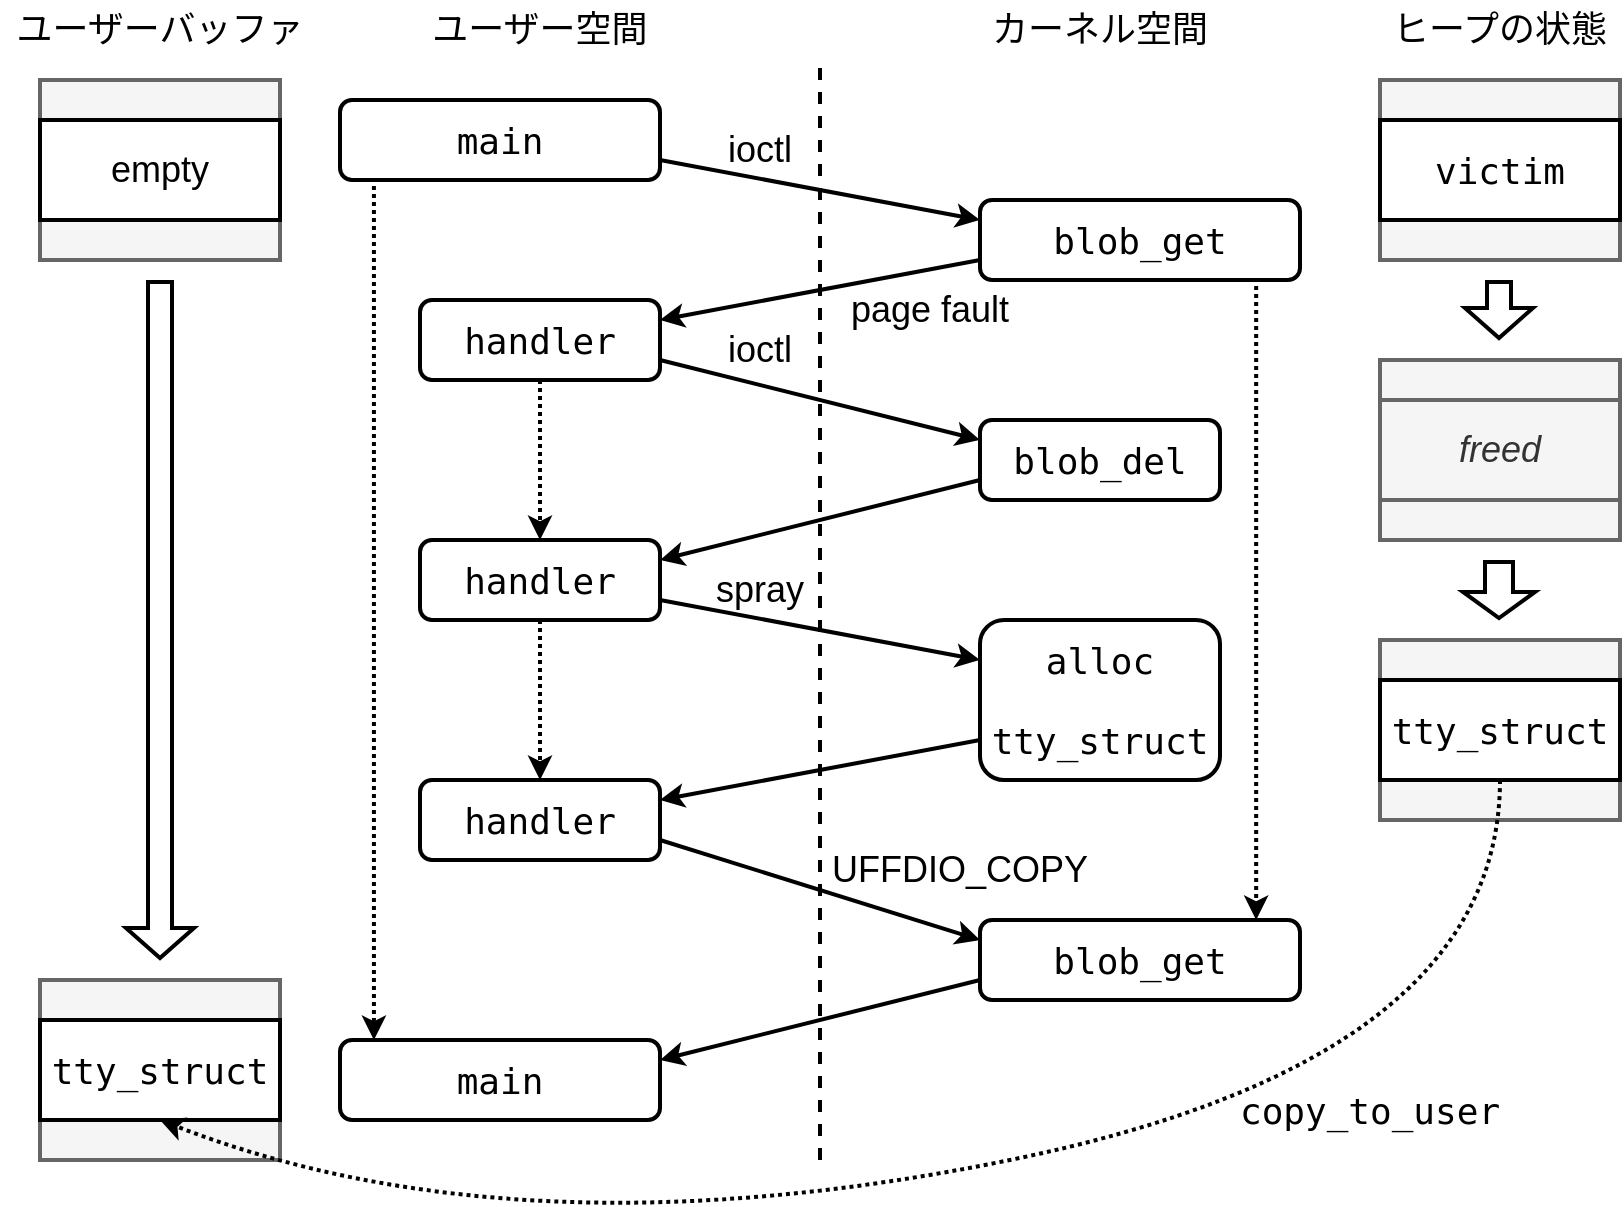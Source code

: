 <mxfile version="18.0.8" type="device"><diagram id="vlTAyFrHiaPpil7HgZJg" name="Page-1"><mxGraphModel dx="1124" dy="626" grid="1" gridSize="10" guides="1" tooltips="1" connect="1" arrows="1" fold="1" page="1" pageScale="1" pageWidth="827" pageHeight="1169" math="0" shadow="0"><root><mxCell id="0"/><mxCell id="1" parent="0"/><mxCell id="1UUKU0pdl8A_epQ9mj9Z-1" value="" style="endArrow=none;dashed=1;html=1;rounded=0;strokeWidth=2;" edge="1" parent="1"><mxGeometry width="50" height="50" relative="1" as="geometry"><mxPoint x="410" y="620" as="sourcePoint"/><mxPoint x="410" y="70" as="targetPoint"/></mxGeometry></mxCell><mxCell id="1UUKU0pdl8A_epQ9mj9Z-2" value="&lt;font style=&quot;font-size: 18px;&quot;&gt;ユーザー空間&lt;br&gt;&lt;/font&gt;" style="text;html=1;strokeColor=none;fillColor=none;align=center;verticalAlign=middle;whiteSpace=wrap;rounded=0;" vertex="1" parent="1"><mxGeometry x="210" y="40" width="120" height="30" as="geometry"/></mxCell><mxCell id="1UUKU0pdl8A_epQ9mj9Z-3" value="&lt;font style=&quot;font-size: 18px;&quot;&gt;カーネル空間&lt;br&gt;&lt;/font&gt;" style="text;html=1;strokeColor=none;fillColor=none;align=center;verticalAlign=middle;whiteSpace=wrap;rounded=0;" vertex="1" parent="1"><mxGeometry x="490" y="40" width="120" height="30" as="geometry"/></mxCell><mxCell id="1UUKU0pdl8A_epQ9mj9Z-5" value="&lt;pre&gt;main&lt;/pre&gt;" style="rounded=1;whiteSpace=wrap;html=1;fontSize=18;strokeWidth=2;" vertex="1" parent="1"><mxGeometry x="170" y="90" width="160" height="40" as="geometry"/></mxCell><mxCell id="1UUKU0pdl8A_epQ9mj9Z-6" value="&lt;pre&gt;blob_get&lt;/pre&gt;" style="rounded=1;whiteSpace=wrap;html=1;fontSize=18;strokeWidth=2;" vertex="1" parent="1"><mxGeometry x="490" y="140" width="160" height="40" as="geometry"/></mxCell><mxCell id="1UUKU0pdl8A_epQ9mj9Z-18" style="edgeStyle=orthogonalEdgeStyle;rounded=0;orthogonalLoop=1;jettySize=auto;html=1;exitX=0.5;exitY=1;exitDx=0;exitDy=0;entryX=0.5;entryY=0;entryDx=0;entryDy=0;fontSize=18;strokeWidth=2;dashed=1;dashPattern=1 1;" edge="1" parent="1" source="1UUKU0pdl8A_epQ9mj9Z-7" target="1UUKU0pdl8A_epQ9mj9Z-16"><mxGeometry relative="1" as="geometry"/></mxCell><mxCell id="1UUKU0pdl8A_epQ9mj9Z-7" value="&lt;pre&gt;handler&lt;/pre&gt;" style="rounded=1;whiteSpace=wrap;html=1;fontSize=18;strokeWidth=2;" vertex="1" parent="1"><mxGeometry x="210" y="190" width="120" height="40" as="geometry"/></mxCell><mxCell id="1UUKU0pdl8A_epQ9mj9Z-9" value="" style="endArrow=classic;html=1;rounded=0;fontSize=18;strokeWidth=2;exitX=1;exitY=0.75;exitDx=0;exitDy=0;entryX=0;entryY=0.25;entryDx=0;entryDy=0;" edge="1" parent="1" source="1UUKU0pdl8A_epQ9mj9Z-5" target="1UUKU0pdl8A_epQ9mj9Z-6"><mxGeometry width="50" height="50" relative="1" as="geometry"><mxPoint x="400" y="340" as="sourcePoint"/><mxPoint x="450" y="290" as="targetPoint"/></mxGeometry></mxCell><mxCell id="1UUKU0pdl8A_epQ9mj9Z-10" value="" style="endArrow=classic;html=1;rounded=0;fontSize=18;strokeWidth=2;exitX=0;exitY=0.75;exitDx=0;exitDy=0;entryX=1;entryY=0.25;entryDx=0;entryDy=0;" edge="1" parent="1" source="1UUKU0pdl8A_epQ9mj9Z-6" target="1UUKU0pdl8A_epQ9mj9Z-7"><mxGeometry width="50" height="50" relative="1" as="geometry"><mxPoint x="340" y="130" as="sourcePoint"/><mxPoint x="500" y="160" as="targetPoint"/></mxGeometry></mxCell><mxCell id="1UUKU0pdl8A_epQ9mj9Z-11" value="ioctl" style="text;html=1;strokeColor=none;fillColor=none;align=center;verticalAlign=middle;whiteSpace=wrap;rounded=0;fontSize=18;" vertex="1" parent="1"><mxGeometry x="350" y="100" width="60" height="30" as="geometry"/></mxCell><mxCell id="1UUKU0pdl8A_epQ9mj9Z-12" value="page fault" style="text;html=1;strokeColor=none;fillColor=none;align=center;verticalAlign=middle;whiteSpace=wrap;rounded=0;fontSize=18;" vertex="1" parent="1"><mxGeometry x="410" y="180" width="110" height="30" as="geometry"/></mxCell><mxCell id="1UUKU0pdl8A_epQ9mj9Z-13" value="&lt;pre&gt;blob_del&lt;/pre&gt;" style="rounded=1;whiteSpace=wrap;html=1;fontSize=18;strokeWidth=2;" vertex="1" parent="1"><mxGeometry x="490" y="250" width="120" height="40" as="geometry"/></mxCell><mxCell id="1UUKU0pdl8A_epQ9mj9Z-14" value="" style="endArrow=classic;html=1;rounded=0;fontSize=18;strokeWidth=2;exitX=1;exitY=0.75;exitDx=0;exitDy=0;entryX=0;entryY=0.25;entryDx=0;entryDy=0;" edge="1" parent="1" source="1UUKU0pdl8A_epQ9mj9Z-7" target="1UUKU0pdl8A_epQ9mj9Z-13"><mxGeometry width="50" height="50" relative="1" as="geometry"><mxPoint x="340" y="130" as="sourcePoint"/><mxPoint x="500" y="160" as="targetPoint"/></mxGeometry></mxCell><mxCell id="1UUKU0pdl8A_epQ9mj9Z-15" value="ioctl" style="text;html=1;strokeColor=none;fillColor=none;align=center;verticalAlign=middle;whiteSpace=wrap;rounded=0;fontSize=18;" vertex="1" parent="1"><mxGeometry x="350" y="200" width="60" height="30" as="geometry"/></mxCell><mxCell id="1UUKU0pdl8A_epQ9mj9Z-16" value="&lt;pre&gt;handler&lt;/pre&gt;" style="rounded=1;whiteSpace=wrap;html=1;fontSize=18;strokeWidth=2;" vertex="1" parent="1"><mxGeometry x="210" y="310" width="120" height="40" as="geometry"/></mxCell><mxCell id="1UUKU0pdl8A_epQ9mj9Z-17" value="" style="endArrow=classic;html=1;rounded=0;fontSize=18;strokeWidth=2;exitX=0;exitY=0.75;exitDx=0;exitDy=0;entryX=1;entryY=0.25;entryDx=0;entryDy=0;" edge="1" parent="1" source="1UUKU0pdl8A_epQ9mj9Z-13" target="1UUKU0pdl8A_epQ9mj9Z-16"><mxGeometry width="50" height="50" relative="1" as="geometry"><mxPoint x="344" y="340" as="sourcePoint"/><mxPoint x="504" y="380" as="targetPoint"/></mxGeometry></mxCell><mxCell id="1UUKU0pdl8A_epQ9mj9Z-19" value="&lt;div&gt;&lt;pre&gt;alloc&lt;/pre&gt;&lt;pre&gt;tty_struct&lt;/pre&gt;&lt;/div&gt;" style="rounded=1;whiteSpace=wrap;html=1;fontSize=18;strokeWidth=2;" vertex="1" parent="1"><mxGeometry x="490" y="350" width="120" height="80" as="geometry"/></mxCell><mxCell id="1UUKU0pdl8A_epQ9mj9Z-20" value="" style="endArrow=classic;html=1;rounded=0;fontSize=18;strokeWidth=2;exitX=1;exitY=0.75;exitDx=0;exitDy=0;entryX=0;entryY=0.25;entryDx=0;entryDy=0;" edge="1" parent="1" source="1UUKU0pdl8A_epQ9mj9Z-16" target="1UUKU0pdl8A_epQ9mj9Z-19"><mxGeometry width="50" height="50" relative="1" as="geometry"><mxPoint x="340" y="230" as="sourcePoint"/><mxPoint x="500" y="270" as="targetPoint"/></mxGeometry></mxCell><mxCell id="1UUKU0pdl8A_epQ9mj9Z-22" value="spray" style="text;html=1;strokeColor=none;fillColor=none;align=center;verticalAlign=middle;whiteSpace=wrap;rounded=0;fontSize=18;" vertex="1" parent="1"><mxGeometry x="350" y="320" width="60" height="30" as="geometry"/></mxCell><mxCell id="1UUKU0pdl8A_epQ9mj9Z-23" value="&lt;pre&gt;handler&lt;/pre&gt;" style="rounded=1;whiteSpace=wrap;html=1;fontSize=18;strokeWidth=2;" vertex="1" parent="1"><mxGeometry x="210" y="430" width="120" height="40" as="geometry"/></mxCell><mxCell id="1UUKU0pdl8A_epQ9mj9Z-24" style="edgeStyle=orthogonalEdgeStyle;rounded=0;orthogonalLoop=1;jettySize=auto;html=1;exitX=0.5;exitY=1;exitDx=0;exitDy=0;dashed=1;dashPattern=1 1;fontSize=18;strokeWidth=2;" edge="1" parent="1" source="1UUKU0pdl8A_epQ9mj9Z-19"><mxGeometry relative="1" as="geometry"><mxPoint x="550" y="430" as="targetPoint"/></mxGeometry></mxCell><mxCell id="1UUKU0pdl8A_epQ9mj9Z-26" value="" style="endArrow=classic;html=1;rounded=0;fontSize=18;strokeWidth=2;exitX=0;exitY=0.75;exitDx=0;exitDy=0;entryX=1;entryY=0.25;entryDx=0;entryDy=0;" edge="1" parent="1" source="1UUKU0pdl8A_epQ9mj9Z-19" target="1UUKU0pdl8A_epQ9mj9Z-23"><mxGeometry width="50" height="50" relative="1" as="geometry"><mxPoint x="340" y="350" as="sourcePoint"/><mxPoint x="500" y="380" as="targetPoint"/></mxGeometry></mxCell><mxCell id="1UUKU0pdl8A_epQ9mj9Z-27" value="&lt;pre&gt;blob_get&lt;/pre&gt;" style="rounded=1;whiteSpace=wrap;html=1;fontSize=18;strokeWidth=2;" vertex="1" parent="1"><mxGeometry x="490" y="500" width="160" height="40" as="geometry"/></mxCell><mxCell id="1UUKU0pdl8A_epQ9mj9Z-28" value="" style="endArrow=classic;html=1;rounded=0;fontSize=18;strokeWidth=2;entryX=0;entryY=0.25;entryDx=0;entryDy=0;exitX=1;exitY=0.75;exitDx=0;exitDy=0;" edge="1" parent="1" source="1UUKU0pdl8A_epQ9mj9Z-23" target="1UUKU0pdl8A_epQ9mj9Z-27"><mxGeometry width="50" height="50" relative="1" as="geometry"><mxPoint x="430" y="520" as="sourcePoint"/><mxPoint x="370" y="480" as="targetPoint"/></mxGeometry></mxCell><mxCell id="1UUKU0pdl8A_epQ9mj9Z-29" style="edgeStyle=orthogonalEdgeStyle;rounded=0;orthogonalLoop=1;jettySize=auto;html=1;entryX=0.863;entryY=0;entryDx=0;entryDy=0;fontSize=18;strokeWidth=2;dashed=1;dashPattern=1 1;exitX=0.863;exitY=0.975;exitDx=0;exitDy=0;exitPerimeter=0;entryPerimeter=0;" edge="1" parent="1" source="1UUKU0pdl8A_epQ9mj9Z-6" target="1UUKU0pdl8A_epQ9mj9Z-27"><mxGeometry relative="1" as="geometry"><mxPoint x="640" y="310" as="sourcePoint"/><mxPoint x="280" y="320" as="targetPoint"/></mxGeometry></mxCell><mxCell id="1UUKU0pdl8A_epQ9mj9Z-30" value="" style="rounded=0;whiteSpace=wrap;html=1;fontSize=18;strokeWidth=2;fillColor=#f5f5f5;fontColor=#333333;strokeColor=#666666;" vertex="1" parent="1"><mxGeometry x="690" y="80" width="120" height="90" as="geometry"/></mxCell><mxCell id="1UUKU0pdl8A_epQ9mj9Z-31" value="&lt;font style=&quot;font-size: 18px;&quot;&gt;ヒープの状態&lt;br&gt;&lt;/font&gt;" style="text;html=1;strokeColor=none;fillColor=none;align=center;verticalAlign=middle;whiteSpace=wrap;rounded=0;" vertex="1" parent="1"><mxGeometry x="690" y="40" width="120" height="30" as="geometry"/></mxCell><mxCell id="1UUKU0pdl8A_epQ9mj9Z-32" value="&lt;pre&gt;victim&lt;/pre&gt;" style="rounded=0;whiteSpace=wrap;html=1;fontSize=18;strokeWidth=2;" vertex="1" parent="1"><mxGeometry x="690" y="100" width="120" height="50" as="geometry"/></mxCell><mxCell id="1UUKU0pdl8A_epQ9mj9Z-33" value="" style="rounded=0;whiteSpace=wrap;html=1;fontSize=18;strokeWidth=2;fillColor=#f5f5f5;fontColor=#333333;strokeColor=#666666;" vertex="1" parent="1"><mxGeometry x="690" y="220" width="120" height="90" as="geometry"/></mxCell><mxCell id="1UUKU0pdl8A_epQ9mj9Z-34" value="&lt;i&gt;freed&lt;/i&gt;" style="rounded=0;whiteSpace=wrap;html=1;fontSize=18;strokeWidth=2;fillColor=#f5f5f5;fontColor=#333333;strokeColor=#666666;" vertex="1" parent="1"><mxGeometry x="690" y="240" width="120" height="50" as="geometry"/></mxCell><mxCell id="1UUKU0pdl8A_epQ9mj9Z-35" value="" style="rounded=0;whiteSpace=wrap;html=1;fontSize=18;strokeWidth=2;fillColor=#f5f5f5;fontColor=#333333;strokeColor=#666666;" vertex="1" parent="1"><mxGeometry x="690" y="360" width="120" height="90" as="geometry"/></mxCell><mxCell id="1UUKU0pdl8A_epQ9mj9Z-36" value="&lt;pre&gt;tty_struct&lt;/pre&gt;" style="rounded=0;whiteSpace=wrap;html=1;fontSize=18;strokeWidth=2;" vertex="1" parent="1"><mxGeometry x="690" y="380" width="120" height="50" as="geometry"/></mxCell><mxCell id="1UUKU0pdl8A_epQ9mj9Z-37" value="" style="shape=flexArrow;endArrow=classic;html=1;rounded=0;fontSize=18;strokeWidth=2;width=11;endSize=4.33;" edge="1" parent="1"><mxGeometry width="50" height="50" relative="1" as="geometry"><mxPoint x="749.5" y="180" as="sourcePoint"/><mxPoint x="749.5" y="210" as="targetPoint"/></mxGeometry></mxCell><mxCell id="1UUKU0pdl8A_epQ9mj9Z-38" value="" style="shape=flexArrow;endArrow=classic;html=1;rounded=0;fontSize=18;strokeWidth=2;width=13;endSize=3.67;" edge="1" parent="1"><mxGeometry width="50" height="50" relative="1" as="geometry"><mxPoint x="749.5" y="320" as="sourcePoint"/><mxPoint x="749.5" y="350" as="targetPoint"/></mxGeometry></mxCell><mxCell id="1UUKU0pdl8A_epQ9mj9Z-39" value="&lt;pre&gt;main&lt;/pre&gt;" style="rounded=1;whiteSpace=wrap;html=1;fontSize=18;strokeWidth=2;" vertex="1" parent="1"><mxGeometry x="170" y="560" width="160" height="40" as="geometry"/></mxCell><mxCell id="1UUKU0pdl8A_epQ9mj9Z-40" value="" style="endArrow=classic;html=1;rounded=0;fontSize=18;strokeWidth=2;entryX=1;entryY=0.25;entryDx=0;entryDy=0;exitX=0;exitY=0.75;exitDx=0;exitDy=0;" edge="1" parent="1" source="1UUKU0pdl8A_epQ9mj9Z-27" target="1UUKU0pdl8A_epQ9mj9Z-39"><mxGeometry width="50" height="50" relative="1" as="geometry"><mxPoint x="340" y="470" as="sourcePoint"/><mxPoint x="500" y="520" as="targetPoint"/></mxGeometry></mxCell><mxCell id="1UUKU0pdl8A_epQ9mj9Z-41" style="edgeStyle=orthogonalEdgeStyle;rounded=0;orthogonalLoop=1;jettySize=auto;html=1;fontSize=18;strokeWidth=2;dashed=1;dashPattern=1 1;exitX=0.5;exitY=1;exitDx=0;exitDy=0;" edge="1" parent="1" source="1UUKU0pdl8A_epQ9mj9Z-16"><mxGeometry relative="1" as="geometry"><mxPoint x="290" y="400" as="sourcePoint"/><mxPoint x="270" y="430" as="targetPoint"/></mxGeometry></mxCell><mxCell id="1UUKU0pdl8A_epQ9mj9Z-42" style="edgeStyle=orthogonalEdgeStyle;rounded=0;orthogonalLoop=1;jettySize=auto;html=1;fontSize=18;strokeWidth=2;dashed=1;dashPattern=1 1;exitX=0.106;exitY=1.075;exitDx=0;exitDy=0;exitPerimeter=0;entryX=0.106;entryY=0;entryDx=0;entryDy=0;entryPerimeter=0;" edge="1" parent="1" source="1UUKU0pdl8A_epQ9mj9Z-5" target="1UUKU0pdl8A_epQ9mj9Z-39"><mxGeometry relative="1" as="geometry"><mxPoint x="280" y="360" as="sourcePoint"/><mxPoint x="280" y="440" as="targetPoint"/></mxGeometry></mxCell><mxCell id="1UUKU0pdl8A_epQ9mj9Z-43" value="UFFDIO_COPY" style="text;html=1;strokeColor=none;fillColor=none;align=center;verticalAlign=middle;whiteSpace=wrap;rounded=0;fontSize=18;" vertex="1" parent="1"><mxGeometry x="410" y="460" width="140" height="30" as="geometry"/></mxCell><mxCell id="1UUKU0pdl8A_epQ9mj9Z-44" value="" style="rounded=0;whiteSpace=wrap;html=1;fontSize=18;strokeWidth=2;fillColor=#f5f5f5;fontColor=#333333;strokeColor=#666666;" vertex="1" parent="1"><mxGeometry x="20" y="80" width="120" height="90" as="geometry"/></mxCell><mxCell id="1UUKU0pdl8A_epQ9mj9Z-45" value="&lt;font style=&quot;font-size: 18px;&quot;&gt;ユーザーバッファ&lt;br&gt;&lt;/font&gt;" style="text;html=1;strokeColor=none;fillColor=none;align=center;verticalAlign=middle;whiteSpace=wrap;rounded=0;" vertex="1" parent="1"><mxGeometry y="40" width="160" height="30" as="geometry"/></mxCell><mxCell id="1UUKU0pdl8A_epQ9mj9Z-46" value="empty" style="rounded=0;whiteSpace=wrap;html=1;fontSize=18;strokeWidth=2;" vertex="1" parent="1"><mxGeometry x="20" y="100" width="120" height="50" as="geometry"/></mxCell><mxCell id="1UUKU0pdl8A_epQ9mj9Z-49" value="" style="rounded=0;whiteSpace=wrap;html=1;fontSize=18;strokeWidth=2;fillColor=#f5f5f5;fontColor=#333333;strokeColor=#666666;" vertex="1" parent="1"><mxGeometry x="20" y="530" width="120" height="90" as="geometry"/></mxCell><mxCell id="1UUKU0pdl8A_epQ9mj9Z-50" value="&lt;pre&gt;tty_struct&lt;/pre&gt;" style="rounded=0;whiteSpace=wrap;html=1;fontSize=18;strokeWidth=2;" vertex="1" parent="1"><mxGeometry x="20" y="550" width="120" height="50" as="geometry"/></mxCell><mxCell id="1UUKU0pdl8A_epQ9mj9Z-51" value="" style="shape=flexArrow;endArrow=classic;html=1;rounded=0;fontSize=18;strokeWidth=2;width=11;endSize=4.33;" edge="1" parent="1"><mxGeometry width="50" height="50" relative="1" as="geometry"><mxPoint x="80" y="180" as="sourcePoint"/><mxPoint x="80" y="520" as="targetPoint"/></mxGeometry></mxCell><mxCell id="1UUKU0pdl8A_epQ9mj9Z-53" value="" style="curved=1;endArrow=classic;html=1;rounded=0;fontSize=18;strokeWidth=2;entryX=0.5;entryY=1;entryDx=0;entryDy=0;dashed=1;dashPattern=1 1;" edge="1" parent="1" source="1UUKU0pdl8A_epQ9mj9Z-36" target="1UUKU0pdl8A_epQ9mj9Z-50"><mxGeometry width="50" height="50" relative="1" as="geometry"><mxPoint x="390" y="430" as="sourcePoint"/><mxPoint x="440" y="380" as="targetPoint"/><Array as="points"><mxPoint x="750" y="570"/><mxPoint x="260" y="670"/></Array></mxGeometry></mxCell><mxCell id="1UUKU0pdl8A_epQ9mj9Z-54" value="&lt;pre&gt;copy_to_user&lt;/pre&gt;" style="text;html=1;strokeColor=none;fillColor=none;align=center;verticalAlign=middle;whiteSpace=wrap;rounded=0;fontSize=18;" vertex="1" parent="1"><mxGeometry x="620" y="580" width="130" height="30" as="geometry"/></mxCell></root></mxGraphModel></diagram></mxfile>